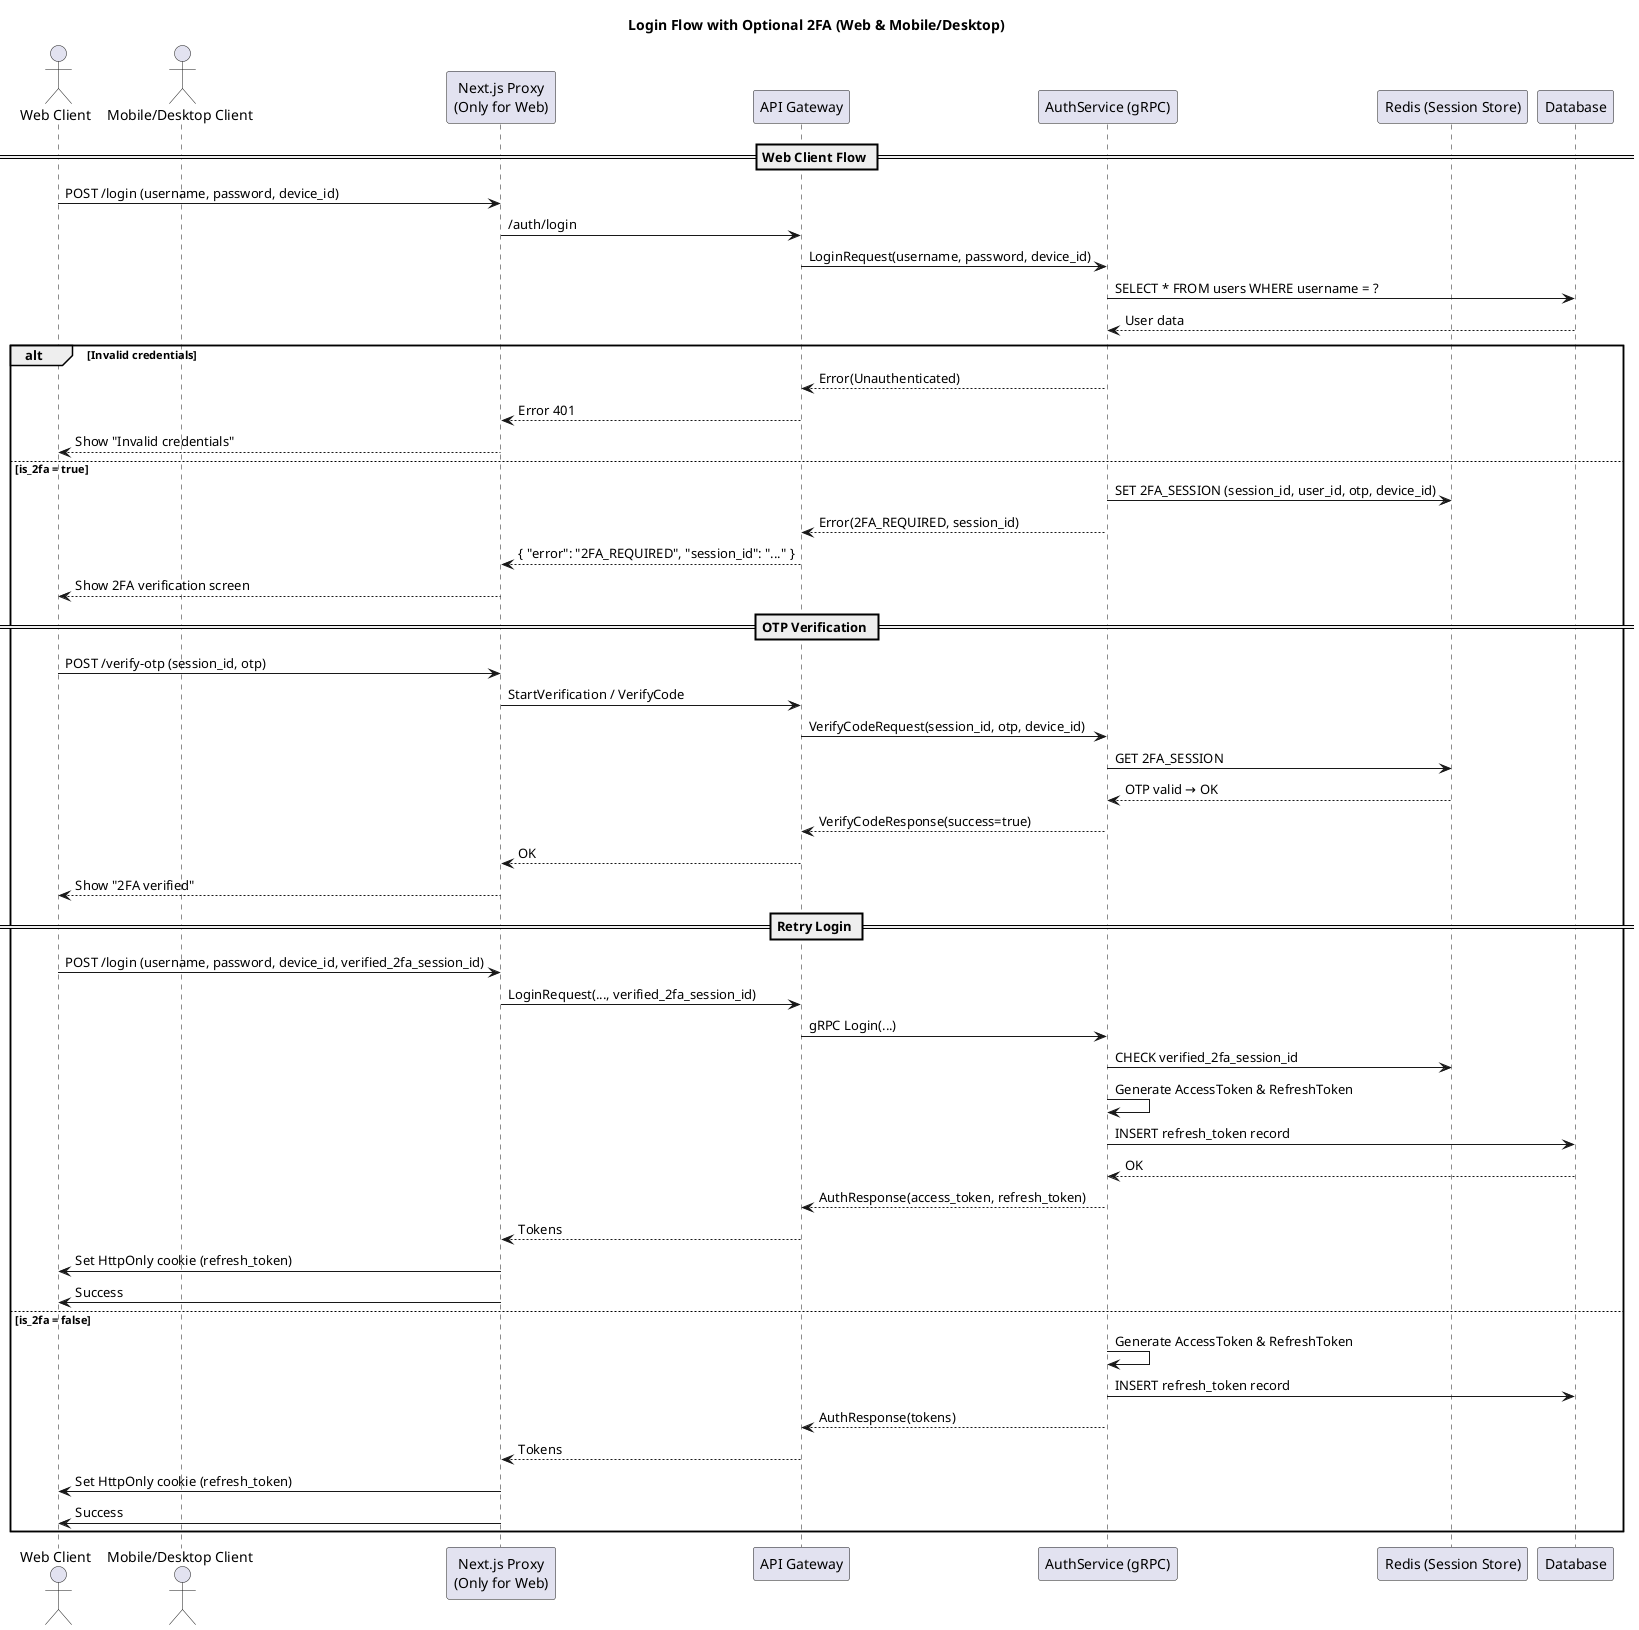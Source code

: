 @startuml Login_2FA
title Login Flow with Optional 2FA (Web & Mobile/Desktop)

actor "Web Client" as Web
actor "Mobile/Desktop Client" as Mobile
participant "Next.js Proxy\n(Only for Web)" as NextJS
participant "API Gateway" as Gateway
participant "AuthService (gRPC)" as Auth
participant "Redis (Session Store)" as Redis
participant "Database" as DB

== Web Client Flow ==
Web -> NextJS: POST /login (username, password, device_id)
NextJS -> Gateway: /auth/login
Gateway -> Auth: LoginRequest(username, password, device_id)

Auth -> DB: SELECT * FROM users WHERE username = ?
DB --> Auth: User data

alt Invalid credentials
  Auth --> Gateway: Error(Unauthenticated)
  Gateway --> NextJS: Error 401
  NextJS --> Web: Show "Invalid credentials"
else is_2fa = true
  Auth -> Redis: SET 2FA_SESSION (session_id, user_id, otp, device_id)
  Auth --> Gateway: Error(2FA_REQUIRED, session_id)
  Gateway --> NextJS: { "error": "2FA_REQUIRED", "session_id": "..." }
  NextJS --> Web: Show 2FA verification screen

  == OTP Verification ==
  Web -> NextJS: POST /verify-otp (session_id, otp)
  NextJS -> Gateway: StartVerification / VerifyCode
  Gateway -> Auth: VerifyCodeRequest(session_id, otp, device_id)
  Auth -> Redis: GET 2FA_SESSION
  Redis --> Auth: OTP valid → OK
  Auth --> Gateway: VerifyCodeResponse(success=true)
  Gateway --> NextJS: OK
  NextJS --> Web: Show "2FA verified"

  == Retry Login ==
  Web -> NextJS: POST /login (username, password, device_id, verified_2fa_session_id)
  NextJS -> Gateway: LoginRequest(..., verified_2fa_session_id)
  Gateway -> Auth: gRPC Login(...)

  Auth -> Redis: CHECK verified_2fa_session_id
  Auth -> Auth: Generate AccessToken & RefreshToken
  Auth -> DB: INSERT refresh_token record
  DB --> Auth: OK

  Auth --> Gateway: AuthResponse(access_token, refresh_token)
  Gateway --> NextJS: Tokens
  NextJS -> Web: Set HttpOnly cookie (refresh_token)
  Web <- NextJS: Success

else is_2fa = false
  Auth -> Auth: Generate AccessToken & RefreshToken
  Auth -> DB: INSERT refresh_token record
  Auth --> Gateway: AuthResponse(tokens)
  Gateway --> NextJS: Tokens
  NextJS -> Web: Set HttpOnly cookie (refresh_token)
  Web <- NextJS: Success
end

@enduml
